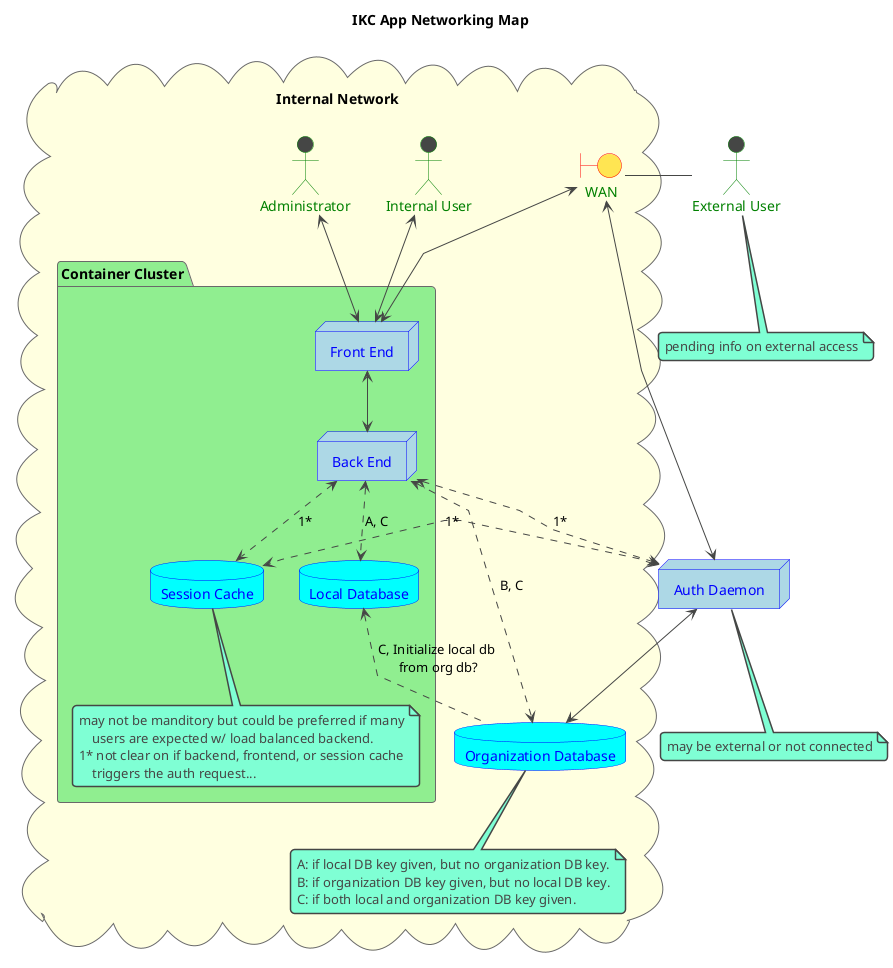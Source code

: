 @startuml IKC Network Map
title IKC App Networking Map
!theme vibrant
skinparam linetype polyline

' #line:blue;text:blue
<style>
cloud {
    BackgroundColor lightYellow
}

folder {
    BackgroundColor lightGreen
}

node {
    BackgroundColor lightBlue
}
</style>

actor eu as "External User" #line:green;text:green
note bottom of eu 
pending info on external access
end note

 node ad as "Auth Daemon" #line:blue;text:blue
 note bottom of ad 
    may be external or not connected
end note

cloud inet as "Internal Network"{
    actor iu as "Internal User" #line:green;text:green  
    actor admin as "Administrator" #line:green;text:green

    boundary net as "WAN" #line:red;text:green

    folder cc as "Container Cluster" {
        node fe as "Front End" #line:blue;text:blue
        node be as "Back End" #line:blue;text:blue

        database ldb as "Local Database" #line:blue;text:blue
        database sc as "Session Cache" #line:blue;text:blue

        note bottom of sc 
            may not be manditory but could be preferred if many
                users are expected w/ load balanced backend.
            1* not clear on if backend, frontend, or session cache
                triggers the auth request...
        end note

       
    }

    database odb as "Organization Database" #line:blue;text:blue

    note bottom of odb
    A: if local DB key given, but no organization DB key.
    B: if organization DB key given, but no local DB key.
    C: if both local and organization DB key given.
    end note

}

eu -le- net
net <-do-> fe
net <-do-> ad

iu <-do-> fe
admin <-do-> fe

fe <-do-> be

be <..> ldb : ""A, C""
be <..> odb : ""B, C""
ldb <.. odb :""C, Initialize local db \nfrom org db?""

be <..> ad :  ""1*""
be <..> sc : ""1*""
ad <..> sc : ""1*""

ad <--> odb

@enduml